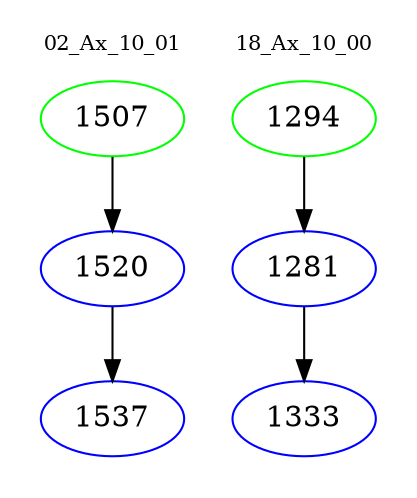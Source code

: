 digraph{
subgraph cluster_0 {
color = white
label = "02_Ax_10_01";
fontsize=10;
T0_1507 [label="1507", color="green"]
T0_1507 -> T0_1520 [color="black"]
T0_1520 [label="1520", color="blue"]
T0_1520 -> T0_1537 [color="black"]
T0_1537 [label="1537", color="blue"]
}
subgraph cluster_1 {
color = white
label = "18_Ax_10_00";
fontsize=10;
T1_1294 [label="1294", color="green"]
T1_1294 -> T1_1281 [color="black"]
T1_1281 [label="1281", color="blue"]
T1_1281 -> T1_1333 [color="black"]
T1_1333 [label="1333", color="blue"]
}
}
